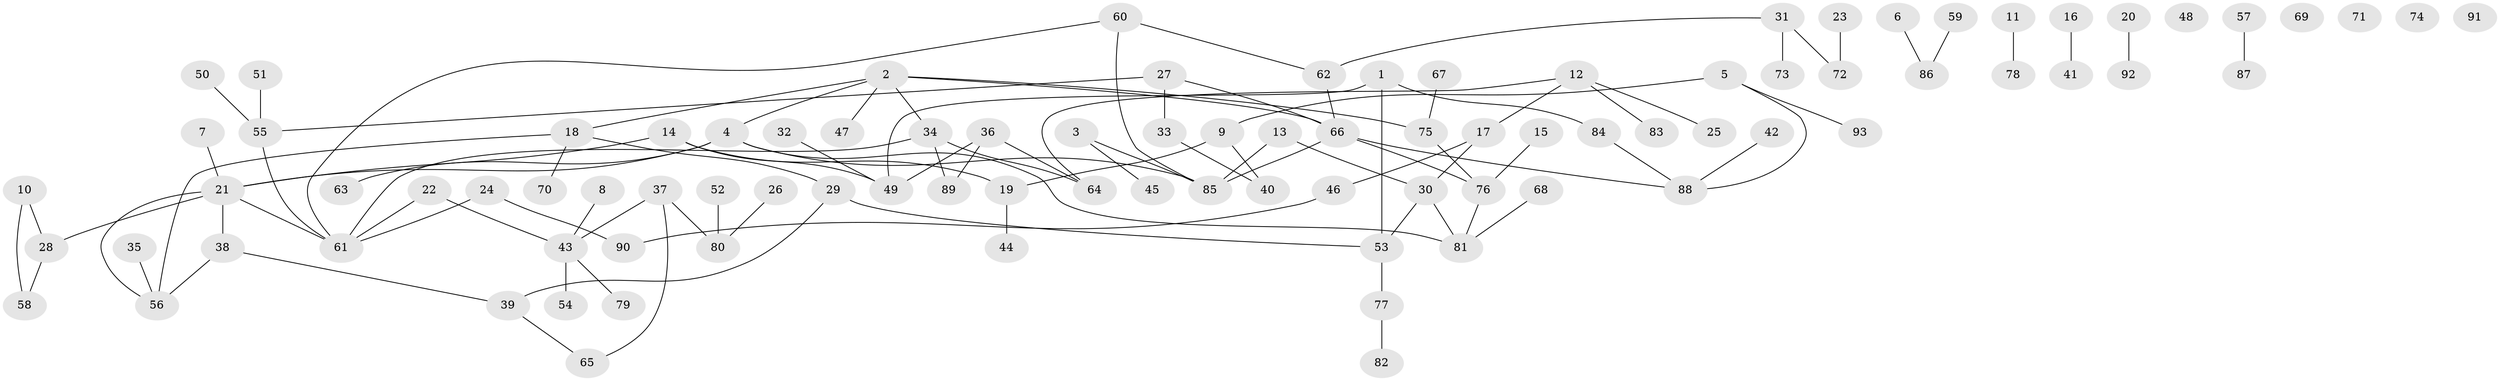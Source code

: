 // coarse degree distribution, {3: 0.1864406779661017, 5: 0.0847457627118644, 1: 0.3220338983050847, 7: 0.01694915254237288, 2: 0.11864406779661017, 0: 0.15254237288135594, 6: 0.03389830508474576, 4: 0.06779661016949153, 8: 0.01694915254237288}
// Generated by graph-tools (version 1.1) at 2025/23/03/03/25 07:23:26]
// undirected, 93 vertices, 104 edges
graph export_dot {
graph [start="1"]
  node [color=gray90,style=filled];
  1;
  2;
  3;
  4;
  5;
  6;
  7;
  8;
  9;
  10;
  11;
  12;
  13;
  14;
  15;
  16;
  17;
  18;
  19;
  20;
  21;
  22;
  23;
  24;
  25;
  26;
  27;
  28;
  29;
  30;
  31;
  32;
  33;
  34;
  35;
  36;
  37;
  38;
  39;
  40;
  41;
  42;
  43;
  44;
  45;
  46;
  47;
  48;
  49;
  50;
  51;
  52;
  53;
  54;
  55;
  56;
  57;
  58;
  59;
  60;
  61;
  62;
  63;
  64;
  65;
  66;
  67;
  68;
  69;
  70;
  71;
  72;
  73;
  74;
  75;
  76;
  77;
  78;
  79;
  80;
  81;
  82;
  83;
  84;
  85;
  86;
  87;
  88;
  89;
  90;
  91;
  92;
  93;
  1 -- 49;
  1 -- 53;
  1 -- 84;
  2 -- 4;
  2 -- 18;
  2 -- 34;
  2 -- 47;
  2 -- 66;
  2 -- 75;
  3 -- 45;
  3 -- 85;
  4 -- 21;
  4 -- 63;
  4 -- 81;
  4 -- 85;
  5 -- 9;
  5 -- 88;
  5 -- 93;
  6 -- 86;
  7 -- 21;
  8 -- 43;
  9 -- 19;
  9 -- 40;
  10 -- 28;
  10 -- 58;
  11 -- 78;
  12 -- 17;
  12 -- 25;
  12 -- 64;
  12 -- 83;
  13 -- 30;
  13 -- 85;
  14 -- 19;
  14 -- 21;
  14 -- 49;
  15 -- 76;
  16 -- 41;
  17 -- 30;
  17 -- 46;
  18 -- 29;
  18 -- 56;
  18 -- 70;
  19 -- 44;
  20 -- 92;
  21 -- 28;
  21 -- 38;
  21 -- 56;
  21 -- 61;
  22 -- 43;
  22 -- 61;
  23 -- 72;
  24 -- 61;
  24 -- 90;
  26 -- 80;
  27 -- 33;
  27 -- 55;
  27 -- 66;
  28 -- 58;
  29 -- 39;
  29 -- 53;
  30 -- 53;
  30 -- 81;
  31 -- 62;
  31 -- 72;
  31 -- 73;
  32 -- 49;
  33 -- 40;
  34 -- 61;
  34 -- 64;
  34 -- 89;
  35 -- 56;
  36 -- 49;
  36 -- 64;
  36 -- 89;
  37 -- 43;
  37 -- 65;
  37 -- 80;
  38 -- 39;
  38 -- 56;
  39 -- 65;
  42 -- 88;
  43 -- 54;
  43 -- 79;
  46 -- 90;
  50 -- 55;
  51 -- 55;
  52 -- 80;
  53 -- 77;
  55 -- 61;
  57 -- 87;
  59 -- 86;
  60 -- 61;
  60 -- 62;
  60 -- 85;
  62 -- 66;
  66 -- 76;
  66 -- 85;
  66 -- 88;
  67 -- 75;
  68 -- 81;
  75 -- 76;
  76 -- 81;
  77 -- 82;
  84 -- 88;
}
